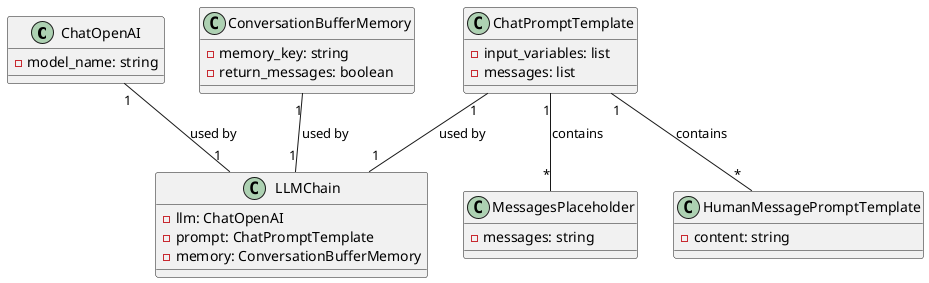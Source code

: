 @startuml
class ChatOpenAI {
  -model_name: string
}

class ConversationBufferMemory {
  -memory_key: string
  -return_messages: boolean
}

class ChatPromptTemplate {
  -input_variables: list
  -messages: list
}

class MessagesPlaceholder {
  -messages: string
}

class HumanMessagePromptTemplate {
  -content: string
}

class LLMChain {
  -llm: ChatOpenAI
  -prompt: ChatPromptTemplate
  -memory: ConversationBufferMemory
}

ChatOpenAI "1" -- "1" LLMChain: used by
ConversationBufferMemory "1" -- "1" LLMChain: used by
ChatPromptTemplate "1" -- "1" LLMChain: used by
ChatPromptTemplate "1" -- "*" MessagesPlaceholder: contains
ChatPromptTemplate "1" -- "*" HumanMessagePromptTemplate: contains
@enduml